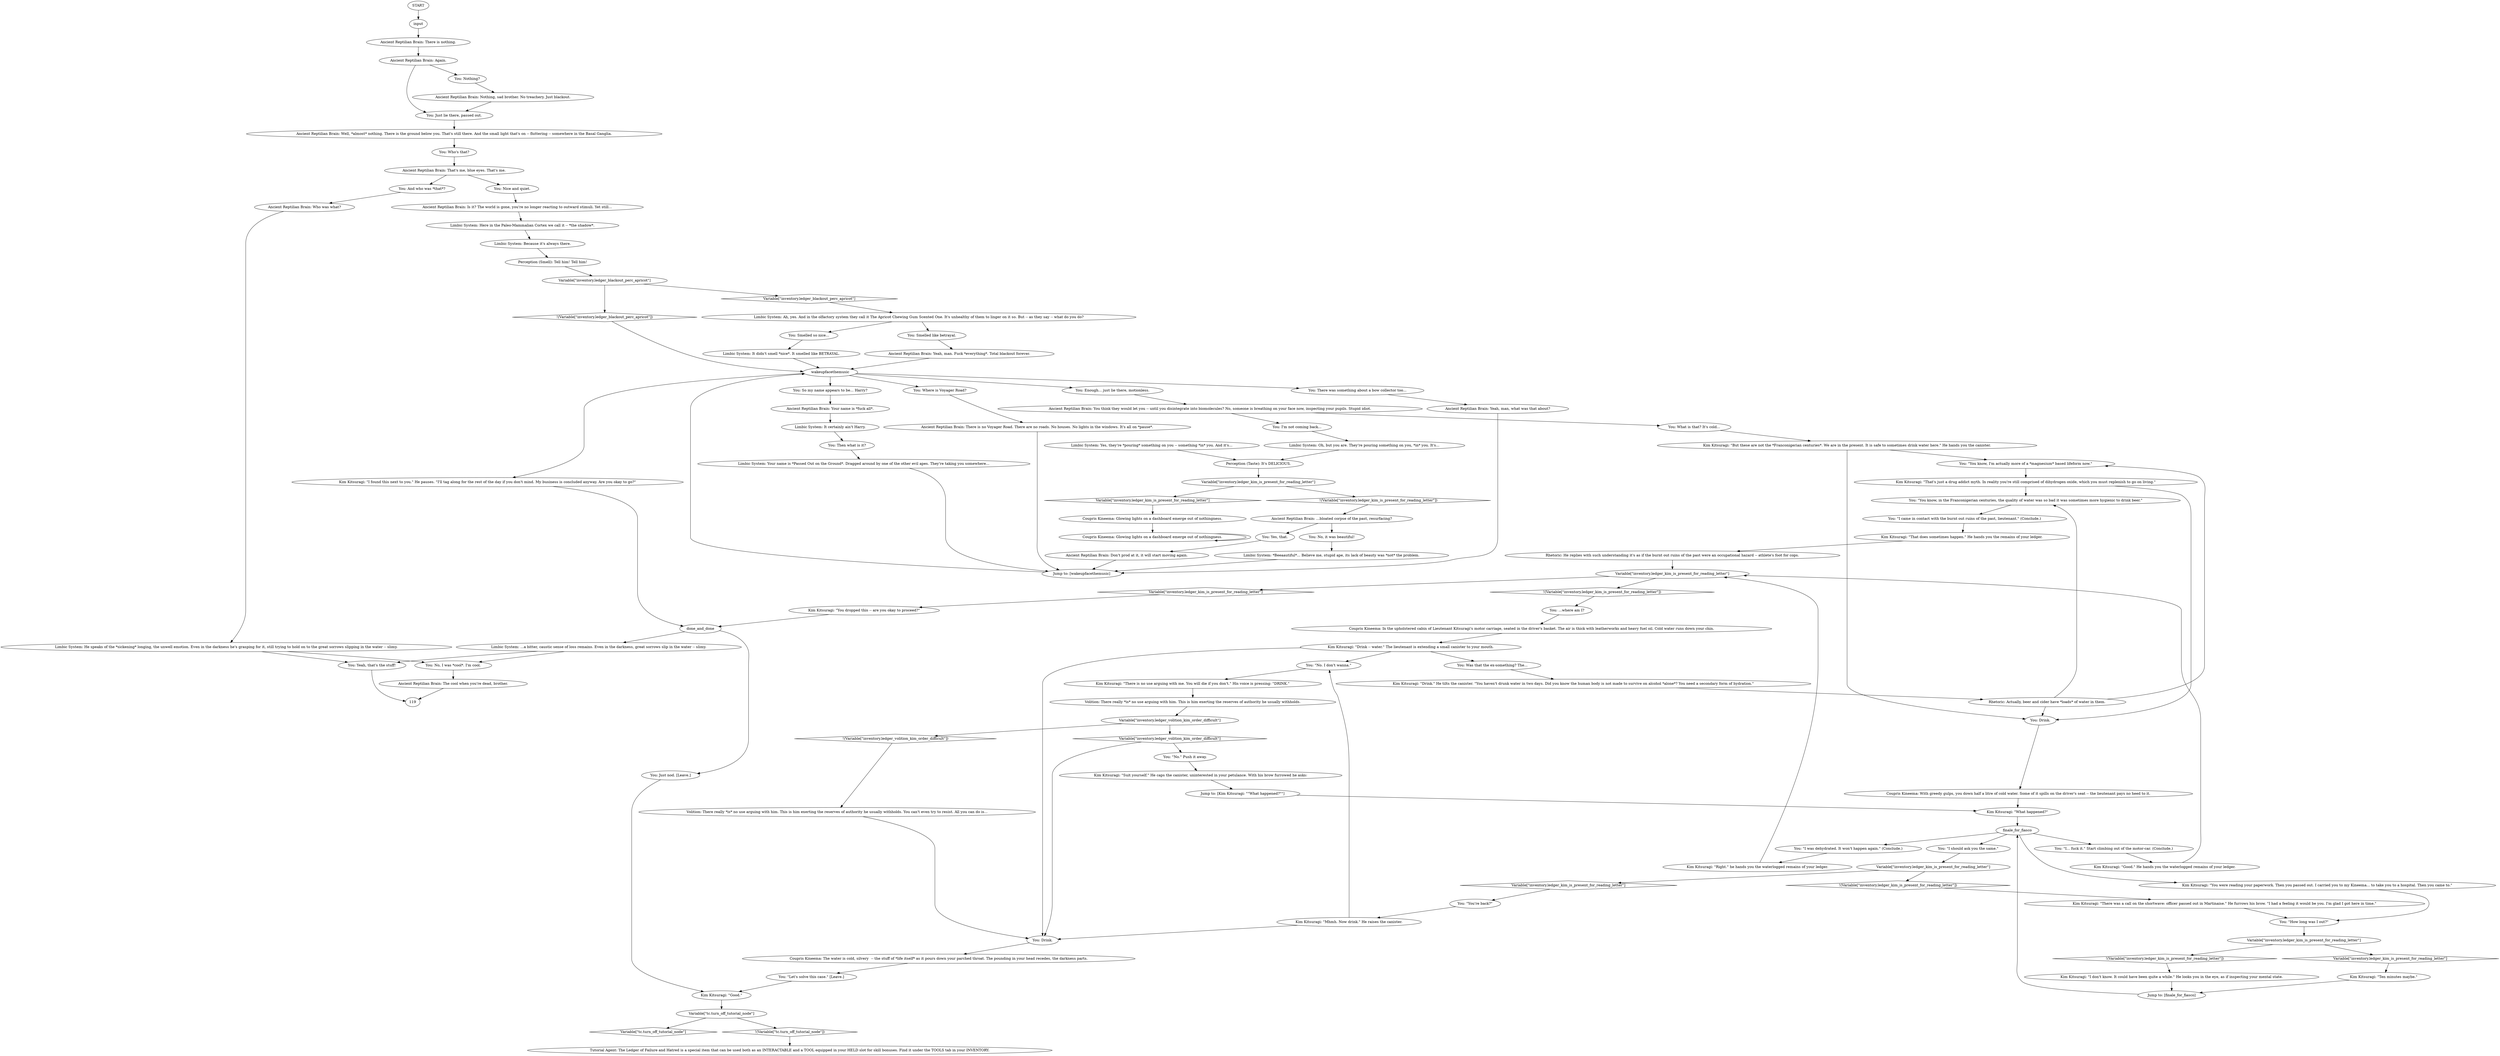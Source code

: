 # LEDGER WAKEUP
# Woke up, bro.
# ==================================================
digraph G {
	  0 [label="START"];
	  1 [label="input"];
	  2 [label="Limbic System: *Beeaautiful*... Believe me, stupid ape, its lack of beauty was *not* the problem."];
	  3 [label="Kim Kitsuragi: \"I don't know. It could have been quite a while.\" He looks you in the eye, as if inspecting your mental state."];
	  4 [label="Kim Kitsuragi: \"You dropped this -- are you okay to proceed?\""];
	  5 [label="Coupris Kineema: Glowing lights on a dashboard emerge out of nothingness."];
	  6 [label="You: Just nod. [Leave.]"];
	  7 [label="done_and_done"];
	  8 [label="You: Yes, that."];
	  9 [label="Ancient Reptilian Brain: There is nothing."];
	  10 [label="Limbic System: Because it's always there."];
	  11 [label="You: And who was *that*?"];
	  12 [label="Tutorial Agent: The Ledger of Failure and Hatred is a special item that can be used both as an INTERACTABLE and a TOOL equipped in your HELD slot for skill bonuses. Find it under the TOOLS tab in your INVENTORY."];
	  13 [label="Variable[\"tc.turn_off_tutorial_node\"]"];
	  14 [label="Variable[\"tc.turn_off_tutorial_node\"]", shape=diamond];
	  15 [label="!(Variable[\"tc.turn_off_tutorial_node\"])", shape=diamond];
	  16 [label="You: Enough... just lie there, motionless."];
	  17 [label="Ancient Reptilian Brain: You think they would let you -- until you disintegrate into biomolecules? No, someone is breathing on your face now, inspecting your pupils. Stupid idiot."];
	  18 [label="Variable[\"inventory.ledger_kim_is_present_for_reading_letter\"]"];
	  19 [label="Variable[\"inventory.ledger_kim_is_present_for_reading_letter\"]", shape=diamond];
	  20 [label="!(Variable[\"inventory.ledger_kim_is_present_for_reading_letter\"])", shape=diamond];
	  21 [label="Ancient Reptilian Brain: Your name is *fuck all*."];
	  22 [label="Ancient Reptilian Brain: Well, *almost* nothing. There is the ground below you. That's still there. And the small light that's on -- fluttering -- somewhere in the Basal Ganglia."];
	  23 [label="Ancient Reptilian Brain: Is it? The world is gone, you're no longer reacting to outward stimuli. Yet still..."];
	  24 [label="You: I'm not coming back..."];
	  25 [label="Ancient Reptilian Brain: Yeah, man, what was that about?"];
	  26 [label="Coupris Kineema: The water is cold, silvery  -- the stuff of *life itself* as it pours down your parched throat. The pounding in your head recedes, the darkness parts."];
	  27 [label="Kim Kitsuragi: \"What happened?\""];
	  28 [label="Kim Kitsuragi: \"That does sometimes happen.\" He hands you the remains of your ledger."];
	  29 [label="Kim Kitsuragi: \"Right.\" he hands you the waterlogged remains of your ledger."];
	  30 [label="You: What is that? It's cold..."];
	  31 [label="Variable[\"inventory.ledger_kim_is_present_for_reading_letter\"]"];
	  32 [label="Variable[\"inventory.ledger_kim_is_present_for_reading_letter\"]", shape=diamond];
	  33 [label="!(Variable[\"inventory.ledger_kim_is_present_for_reading_letter\"])", shape=diamond];
	  34 [label="Kim Kitsuragi: \"There was a call on the shortwave: officer passed out in Martinaise.\" He furrows his brow. \"I had a feeling it would be you. I'm glad I got here in time.\""];
	  35 [label="Ancient Reptilian Brain: That's me, blue eyes. That's me."];
	  36 [label="Rhetoric: He replies with such understanding it's as if the burnt out ruins of the past were an occupational hazard -- athlete's foot for cops."];
	  37 [label="Ancient Reptilian Brain: The cool when you're dead, brother."];
	  38 [label="You: \"No.\" Push it away."];
	  39 [label="You: \"I should ask you the same.\""];
	  40 [label="Perception (Smell): Tell him! Tell him!"];
	  41 [label="Ancient Reptilian Brain: Again."];
	  42 [label="Kim Kitsuragi: \"Mhmh. Now drink.\" He raises the canister."];
	  43 [label="You: \"You know, in the Franconigerian centuries, the quality of water was so bad it was sometimes more hygienic to drink beer.\""];
	  44 [label="You: Nothing?"];
	  45 [label="Ancient Reptilian Brain: Nothing, sad brother. No treachery. Just blackout."];
	  46 [label="You: Who's that?"];
	  47 [label="Kim Kitsuragi: \"Good.\" He hands you the waterlogged remains of your ledger."];
	  48 [label="Kim Kitsuragi: \"Drink -- water.\" The lieutenant is extending a small canister to your mouth."];
	  49 [label="Kim Kitsuragi: \"Good.\""];
	  50 [label="You: Where is Voyager Road?"];
	  51 [label="finale_for_fiasco"];
	  52 [label="You: So my name appears to be... Harry?"];
	  53 [label="Kim Kitsuragi: \"Ten minutes maybe.\""];
	  54 [label="You: Smelled like betrayal."];
	  55 [label="Limbic System: He speaks of the *sickening* longing, the unwell emotion. Even in the darkness he's grasping for it, still trying to hold on to the great sorrows slipping in the water -- slimy."];
	  56 [label="Volition: There really *is* no use arguing with him. This is him exerting the reserves of authority he usually withholds. You can't even try to resist. All you can do is..."];
	  57 [label="Variable[\"inventory.ledger_volition_kim_order_difficult\"]"];
	  58 [label="Variable[\"inventory.ledger_volition_kim_order_difficult\"]", shape=diamond];
	  59 [label="!(Variable[\"inventory.ledger_volition_kim_order_difficult\"])", shape=diamond];
	  60 [label="Limbic System: Oh, but you are. They're pouring something on you, *in* you. It's..."];
	  61 [label="Jump to: [finale_for_fiasco]"];
	  62 [label="Limbic System: Ah, yes. And in the olfactory system they call it The Apricot Chewing Gum Scented One. It's unhealthy of them to linger on it so. But -- as they say -- what do you do?"];
	  63 [label="Perception (Taste): It's DELICIOUS."];
	  64 [label="Kim Kitsuragi: \"That's just a drug addict myth. In reality you're still comprised of dihydrogen oxide, which you must replenish to go on living.\""];
	  65 [label="You: Drink."];
	  66 [label="You: No, it was beautiful!"];
	  67 [label="You: Just lie there, passed out."];
	  68 [label="Variable[\"inventory.ledger_blackout_perc_apricot\"]"];
	  69 [label="Variable[\"inventory.ledger_blackout_perc_apricot\"]", shape=diamond];
	  70 [label="!(Variable[\"inventory.ledger_blackout_perc_apricot\"])", shape=diamond];
	  71 [label="Kim Kitsuragi: \"There is no use arguing with me. You will die if you don't.\" His voice is pressing: \"DRINK.\""];
	  72 [label="Volition: There really *is* no use arguing with him. This is him exerting the reserves of authority he usually withholds."];
	  73 [label="Ancient Reptilian Brain: Don't prod at it, it will start moving again."];
	  74 [label="Variable[\"inventory.ledger_kim_is_present_for_reading_letter\"]"];
	  75 [label="Variable[\"inventory.ledger_kim_is_present_for_reading_letter\"]", shape=diamond];
	  76 [label="!(Variable[\"inventory.ledger_kim_is_present_for_reading_letter\"])", shape=diamond];
	  77 [label="Ancient Reptilian Brain: Who was what?"];
	  78 [label="You: Smelled so nice..."];
	  79 [label="Jump to: [wakeupfacethemusic]"];
	  80 [label="You: There was something about a bow collector too..."];
	  81 [label="Coupris Kineema: With greedy gulps, you down half a litre of cold water. Some of it spills on the driver's seat -- the lieutenant pays no heed to it."];
	  82 [label="You: \"I... fuck it.\" Start climbing out of the motor-car. (Conclude.)"];
	  83 [label="Limbic System: It didn't smell *nice*. It smelled like BETRAYAL."];
	  84 [label="Variable[\"inventory.ledger_kim_is_present_for_reading_letter\"]"];
	  85 [label="Variable[\"inventory.ledger_kim_is_present_for_reading_letter\"]", shape=diamond];
	  86 [label="!(Variable[\"inventory.ledger_kim_is_present_for_reading_letter\"])", shape=diamond];
	  87 [label="You: Nice and quiet."];
	  88 [label="Coupris Kineema: In the upholstered cabin of Lieutenant Kitsuragi's motor carriage, seated in the driver's basket. The air is thick with leatherworks and heavy fuel oil. Cold water runs down your chin."];
	  89 [label="You: Yeah, that's the stuff!"];
	  90 [label="You: \"You know, I'm actually more of a *magnesium* based lifeform now.\""];
	  91 [label="You: \"I was dehydrated. It won't happen again.\" (Conclude.)"];
	  92 [label="Jump to: [Kim Kitsuragi: \"\"What happened?\"\"]"];
	  93 [label="You: \"How long was I out?\""];
	  94 [label="Limbic System: Your name is *Passed Out on the Ground*. Dragged around by one of the other evil apes. They're taking you somewhere..."];
	  95 [label="You: Then what is it?"];
	  96 [label="Limbic System: It certainly ain't Harry."];
	  97 [label="You: \"No. I don't wanna.\""];
	  98 [label="Kim Kitsuragi: \"Suit yourself.\" He caps the canister, uninterested in your petulance. With his brow furrowed he asks:"];
	  99 [label="Rhetoric: Actually, beer and cider have *loads* of water in them."];
	  100 [label="You: Drink."];
	  101 [label="wakeupfacethemusic"];
	  102 [label="Ancient Reptilian Brain: Yeah, man. Fuck *everything*. Total blackout forever."];
	  103 [label="Ancient Reptilian Brain: There is no Voyager Road. There are no roads. No houses. No lights in the windows. It's all on *pause*."];
	  104 [label="You: No, I was *cool*. I'm cool."];
	  105 [label="Limbic System: Yes, they're *pouring* something on you -- something *in* you. And it's..."];
	  106 [label="Kim Kitsuragi: \"But these are not the *Franconigerian centuries*. We are in the present. It is safe to sometimes drink water here.\" He hands you the canister."];
	  107 [label="You: \"I came in contact with the burnt out ruins of the past, lieutenant.\" (Conclude.)"];
	  108 [label="Kim Kitsuragi: \"You were reading your paperwork. Then you passed out. I carried you to my Kineema... to take you to a hospital. Then you came to.\""];
	  109 [label="You: \"You're back?\""];
	  110 [label="You: Was that the ex-something? The..."];
	  111 [label="Kim Kitsuragi: \"I found this next to you.\" He pauses. \"I'll tag along for the rest of the day if you don't mind. My business is concluded anyway. Are you okay to go?\""];
	  112 [label="You: ...where am I?"];
	  113 [label="Coupris Kineema: Glowing lights on a dashboard emerge out of nothingness."];
	  114 [label="Ancient Reptilian Brain: ...bloated corpse of the past, resurfacing?"];
	  115 [label="Kim Kitsuragi: \"Drink.\" He tilts the canister. \"You haven't drunk water in two days. Did you know the human body is not made to survive on alcohol *alone*? You need a secondary form of hydration.\""];
	  116 [label="You: \"Let's solve this case.\" [Leave.]"];
	  117 [label="Limbic System: ...a bitter, caustic sense of loss remains. Even in the darkness, great sorrows slip in the water -- slimy."];
	  118 [label="Limbic System: Here in the Paleo-Mammalian Cortex we call it -- *the shadow*."];
	  0 -> 1
	  1 -> 9
	  2 -> 79
	  3 -> 61
	  4 -> 7
	  5 -> 113
	  6 -> 49
	  7 -> 117
	  7 -> 6
	  8 -> 73
	  9 -> 41
	  10 -> 40
	  11 -> 77
	  13 -> 14
	  13 -> 15
	  15 -> 12
	  16 -> 17
	  17 -> 24
	  17 -> 30
	  18 -> 19
	  18 -> 20
	  19 -> 4
	  20 -> 112
	  21 -> 96
	  22 -> 46
	  23 -> 118
	  24 -> 60
	  25 -> 79
	  26 -> 116
	  27 -> 51
	  28 -> 36
	  29 -> 18
	  30 -> 106
	  31 -> 32
	  31 -> 33
	  32 -> 5
	  33 -> 114
	  34 -> 93
	  35 -> 11
	  35 -> 87
	  36 -> 18
	  37 -> 119
	  38 -> 98
	  39 -> 74
	  40 -> 68
	  41 -> 67
	  41 -> 44
	  42 -> 65
	  42 -> 97
	  43 -> 107
	  44 -> 45
	  45 -> 67
	  46 -> 35
	  47 -> 18
	  48 -> 65
	  48 -> 110
	  48 -> 97
	  49 -> 13
	  50 -> 103
	  51 -> 82
	  51 -> 91
	  51 -> 108
	  51 -> 39
	  52 -> 21
	  53 -> 61
	  54 -> 102
	  55 -> 104
	  55 -> 89
	  56 -> 65
	  57 -> 58
	  57 -> 59
	  58 -> 65
	  58 -> 38
	  59 -> 56
	  60 -> 63
	  61 -> 51
	  62 -> 54
	  62 -> 78
	  63 -> 31
	  64 -> 43
	  64 -> 100
	  65 -> 26
	  66 -> 2
	  67 -> 22
	  68 -> 69
	  68 -> 70
	  69 -> 62
	  70 -> 101
	  71 -> 72
	  72 -> 57
	  73 -> 79
	  74 -> 75
	  74 -> 76
	  75 -> 109
	  76 -> 34
	  77 -> 55
	  78 -> 83
	  79 -> 101
	  80 -> 25
	  81 -> 27
	  82 -> 47
	  83 -> 101
	  84 -> 85
	  84 -> 86
	  85 -> 53
	  86 -> 3
	  87 -> 23
	  88 -> 48
	  89 -> 119
	  90 -> 64
	  91 -> 29
	  92 -> 27
	  93 -> 84
	  94 -> 79
	  95 -> 94
	  96 -> 95
	  97 -> 71
	  98 -> 92
	  99 -> 90
	  99 -> 43
	  99 -> 100
	  100 -> 81
	  101 -> 111
	  101 -> 80
	  101 -> 16
	  101 -> 50
	  101 -> 52
	  102 -> 101
	  103 -> 79
	  104 -> 37
	  105 -> 63
	  106 -> 90
	  106 -> 100
	  107 -> 28
	  108 -> 93
	  109 -> 42
	  110 -> 115
	  111 -> 7
	  112 -> 88
	  113 -> 113
	  114 -> 8
	  114 -> 66
	  115 -> 99
	  116 -> 49
	  117 -> 104
	  117 -> 89
	  118 -> 10
}

